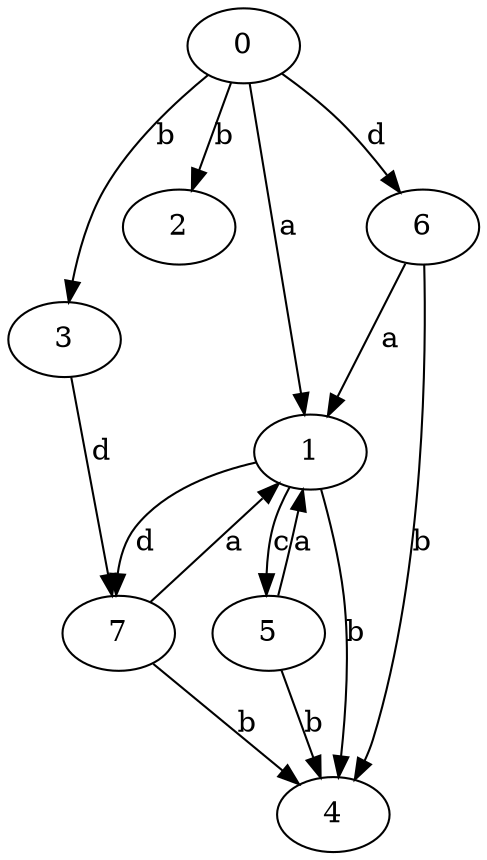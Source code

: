 strict digraph  {
1;
2;
3;
4;
5;
6;
0;
7;
1 -> 4  [label=b];
1 -> 5  [label=c];
1 -> 7  [label=d];
3 -> 7  [label=d];
5 -> 1  [label=a];
5 -> 4  [label=b];
6 -> 1  [label=a];
6 -> 4  [label=b];
0 -> 1  [label=a];
0 -> 2  [label=b];
0 -> 3  [label=b];
0 -> 6  [label=d];
7 -> 1  [label=a];
7 -> 4  [label=b];
}
